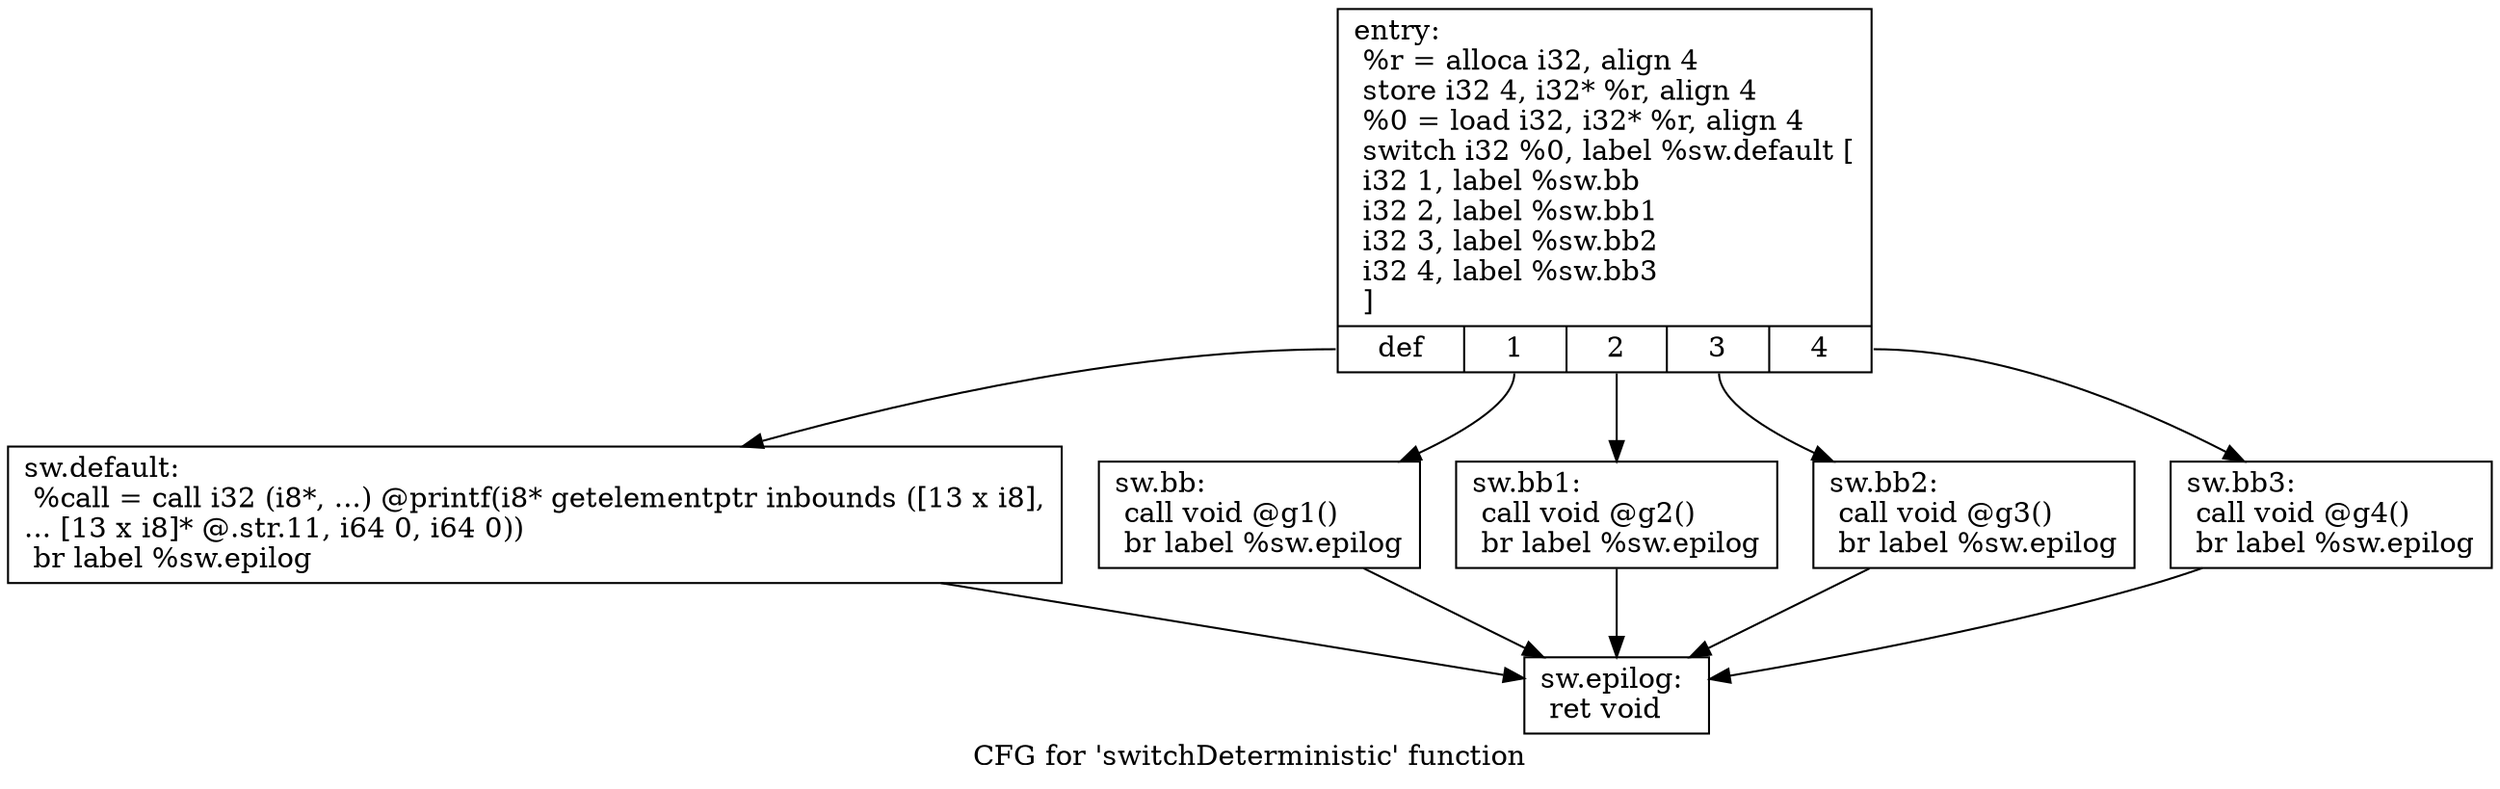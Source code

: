 digraph "CFG for 'switchDeterministic' function" {
	label="CFG for 'switchDeterministic' function";

	Node0x23e5780 [shape=record,label="{entry:\l  %r = alloca i32, align 4\l  store i32 4, i32* %r, align 4\l  %0 = load i32, i32* %r, align 4\l  switch i32 %0, label %sw.default [\l    i32 1, label %sw.bb\l    i32 2, label %sw.bb1\l    i32 3, label %sw.bb2\l    i32 4, label %sw.bb3\l  ]\l|{<s0>def|<s1>1|<s2>2|<s3>3|<s4>4}}"];
	Node0x23e5780:s0 -> Node0x23e5970;
	Node0x23e5780:s1 -> Node0x23e5a50;
	Node0x23e5780:s2 -> Node0x23e5b50;
	Node0x23e5780:s3 -> Node0x23e5c50;
	Node0x23e5780:s4 -> Node0x23e5d20;
	Node0x23e5a50 [shape=record,label="{sw.bb:                                            \l  call void @g1()\l  br label %sw.epilog\l}"];
	Node0x23e5a50 -> Node0x23e6000;
	Node0x23e5b50 [shape=record,label="{sw.bb1:                                           \l  call void @g2()\l  br label %sw.epilog\l}"];
	Node0x23e5b50 -> Node0x23e6000;
	Node0x23e5c50 [shape=record,label="{sw.bb2:                                           \l  call void @g3()\l  br label %sw.epilog\l}"];
	Node0x23e5c50 -> Node0x23e6000;
	Node0x23e5d20 [shape=record,label="{sw.bb3:                                           \l  call void @g4()\l  br label %sw.epilog\l}"];
	Node0x23e5d20 -> Node0x23e6000;
	Node0x23e5970 [shape=record,label="{sw.default:                                       \l  %call = call i32 (i8*, ...) @printf(i8* getelementptr inbounds ([13 x i8],\l... [13 x i8]* @.str.11, i64 0, i64 0))\l  br label %sw.epilog\l}"];
	Node0x23e5970 -> Node0x23e6000;
	Node0x23e6000 [shape=record,label="{sw.epilog:                                        \l  ret void\l}"];
}
